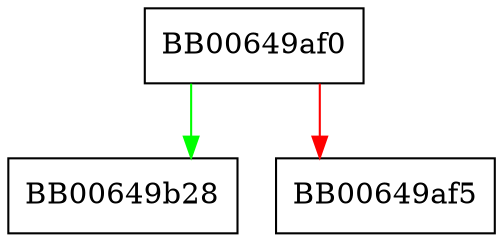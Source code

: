 digraph OPENSSL_sk_free {
  node [shape="box"];
  graph [splines=ortho];
  BB00649af0 -> BB00649b28 [color="green"];
  BB00649af0 -> BB00649af5 [color="red"];
}